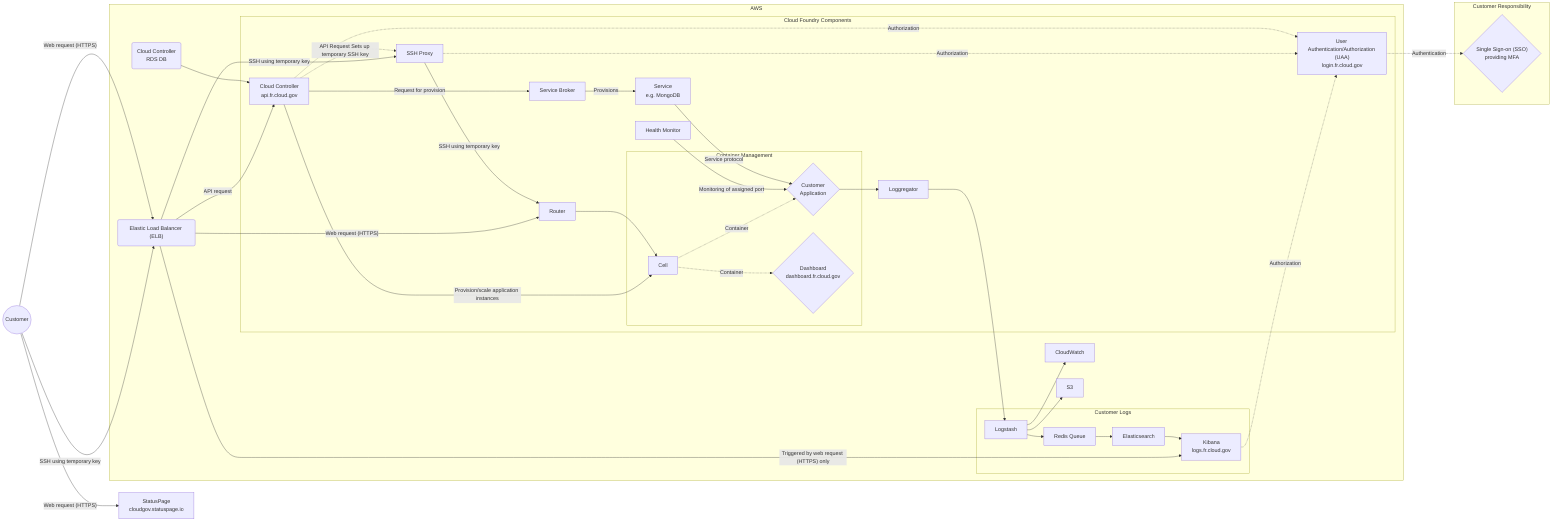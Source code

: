 %% title: 10-4.1 Customer Data Flow
%% description: Section 10 - System Environment - Figure 10-4.1 Customer Data Flow
graph LR
  subgraph AWS
    subgraph Cloud Foundry Components
      subgraph Container Management
        Cell["Cell"]
        AppContainer{"Customer<br>Application"}
        Dashboard{Dashboard<br>dashboard.fr.cloud.gov}
      end
      Router[Router]
      SSHProxy[SSH Proxy]
      UAA["User Authentication/Authorization (UAA)<br>login.fr.cloud.gov"]
      CloudController[Cloud Controller<br>api.fr.cloud.gov]
      ServiceBroker[Service Broker]
      Service["Service<br>e.g. MongoDB"]
      HM[Health Monitor]
      Loggregator[Loggregator]
    end
    subgraph Customer Logs
      Q[Redis Queue]
      Logstash[Logstash]
      ES[Elasticsearch]
      Kibana[Kibana<br>logs.fr.cloud.gov]
    end
    ELB("Elastic Load Balancer (ELB)")
    CloudControllerDB(Cloud Controller<br>RDS DB)
    CloudWatch[CloudWatch]
    S3[S3]
  end
  subgraph Customer Responsibility
    SAML{"Single Sign-on (SSO)<br>providing MFA"}
  end
  Customer((Customer))
  statuspage["StatusPage<br>cloudgov.statuspage.io"]


  Router-->Cell
  SSHProxy--SSH using temporary key-->Router
  CloudController-.API Request Sets up temporary SSH key.->SSHProxy
  CloudController--Request for provision-->ServiceBroker
  CloudController--Provision/scale application instances-->Cell
  CloudControllerDB-->CloudController
  ServiceBroker--Provisions-->Service
  Service--Service protocol-->AppContainer
  HM--Monitoring of assigned port-->AppContainer
  Cell-.Container.->AppContainer
  AppContainer-->Loggregator
  Cell-.Container.->Dashboard

  Loggregator-->Logstash
  Logstash-->Q
  Q-->ES
  Logstash-->CloudWatch
  Logstash-->S3
  ES-->Kibana

  Customer--"Web request (HTTPS)"-->ELB
  Customer--SSH using temporary key-->ELB
  Customer--"Web request (HTTPS)"-->statuspage

  ELB --SSH using temporary key--> SSHProxy
  ELB --"Web request (HTTPS)"--> Router
  ELB --API request--> CloudController
  ELB -- "Triggered by web request (HTTPS) only" --> Kibana

  UAA-.Authentication.->SAML
  CloudController-.Authorization.->UAA
  SSHProxy-.Authorization.->UAA
  Kibana-.Authorization.->UAA